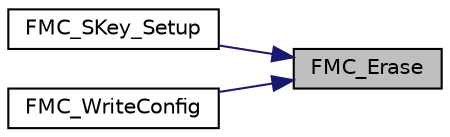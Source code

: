 digraph "FMC_Erase"
{
 // LATEX_PDF_SIZE
  edge [fontname="Helvetica",fontsize="10",labelfontname="Helvetica",labelfontsize="10"];
  node [fontname="Helvetica",fontsize="10",shape=record];
  rankdir="RL";
  Node1 [label="FMC_Erase",height=0.2,width=0.4,color="black", fillcolor="grey75", style="filled", fontcolor="black",tooltip="Execute FMC_ISPCMD_PAGE_ERASE command to erase a flash page. The page size is 512 bytes."];
  Node1 -> Node2 [dir="back",color="midnightblue",fontsize="10",style="solid",fontname="Helvetica"];
  Node2 [label="FMC_SKey_Setup",height=0.2,width=0.4,color="black", fillcolor="white", style="filled",URL="$d2/d58/group___n_a_n_o103___f_m_c___e_x_p_o_r_t_e_d___f_u_n_c_t_i_o_n_s.html#ga7f2e1b4027607d22345b948db970cc59",tooltip="Setup security key."];
  Node1 -> Node3 [dir="back",color="midnightblue",fontsize="10",style="solid",fontname="Helvetica"];
  Node3 [label="FMC_WriteConfig",height=0.2,width=0.4,color="black", fillcolor="white", style="filled",URL="$d2/d58/group___n_a_n_o103___f_m_c___e_x_p_o_r_t_e_d___f_u_n_c_t_i_o_n_s.html#gaba70c75883a8bba7ff7f93b3cc75fac6",tooltip="Execute ISP command to write User Configuration."];
}
